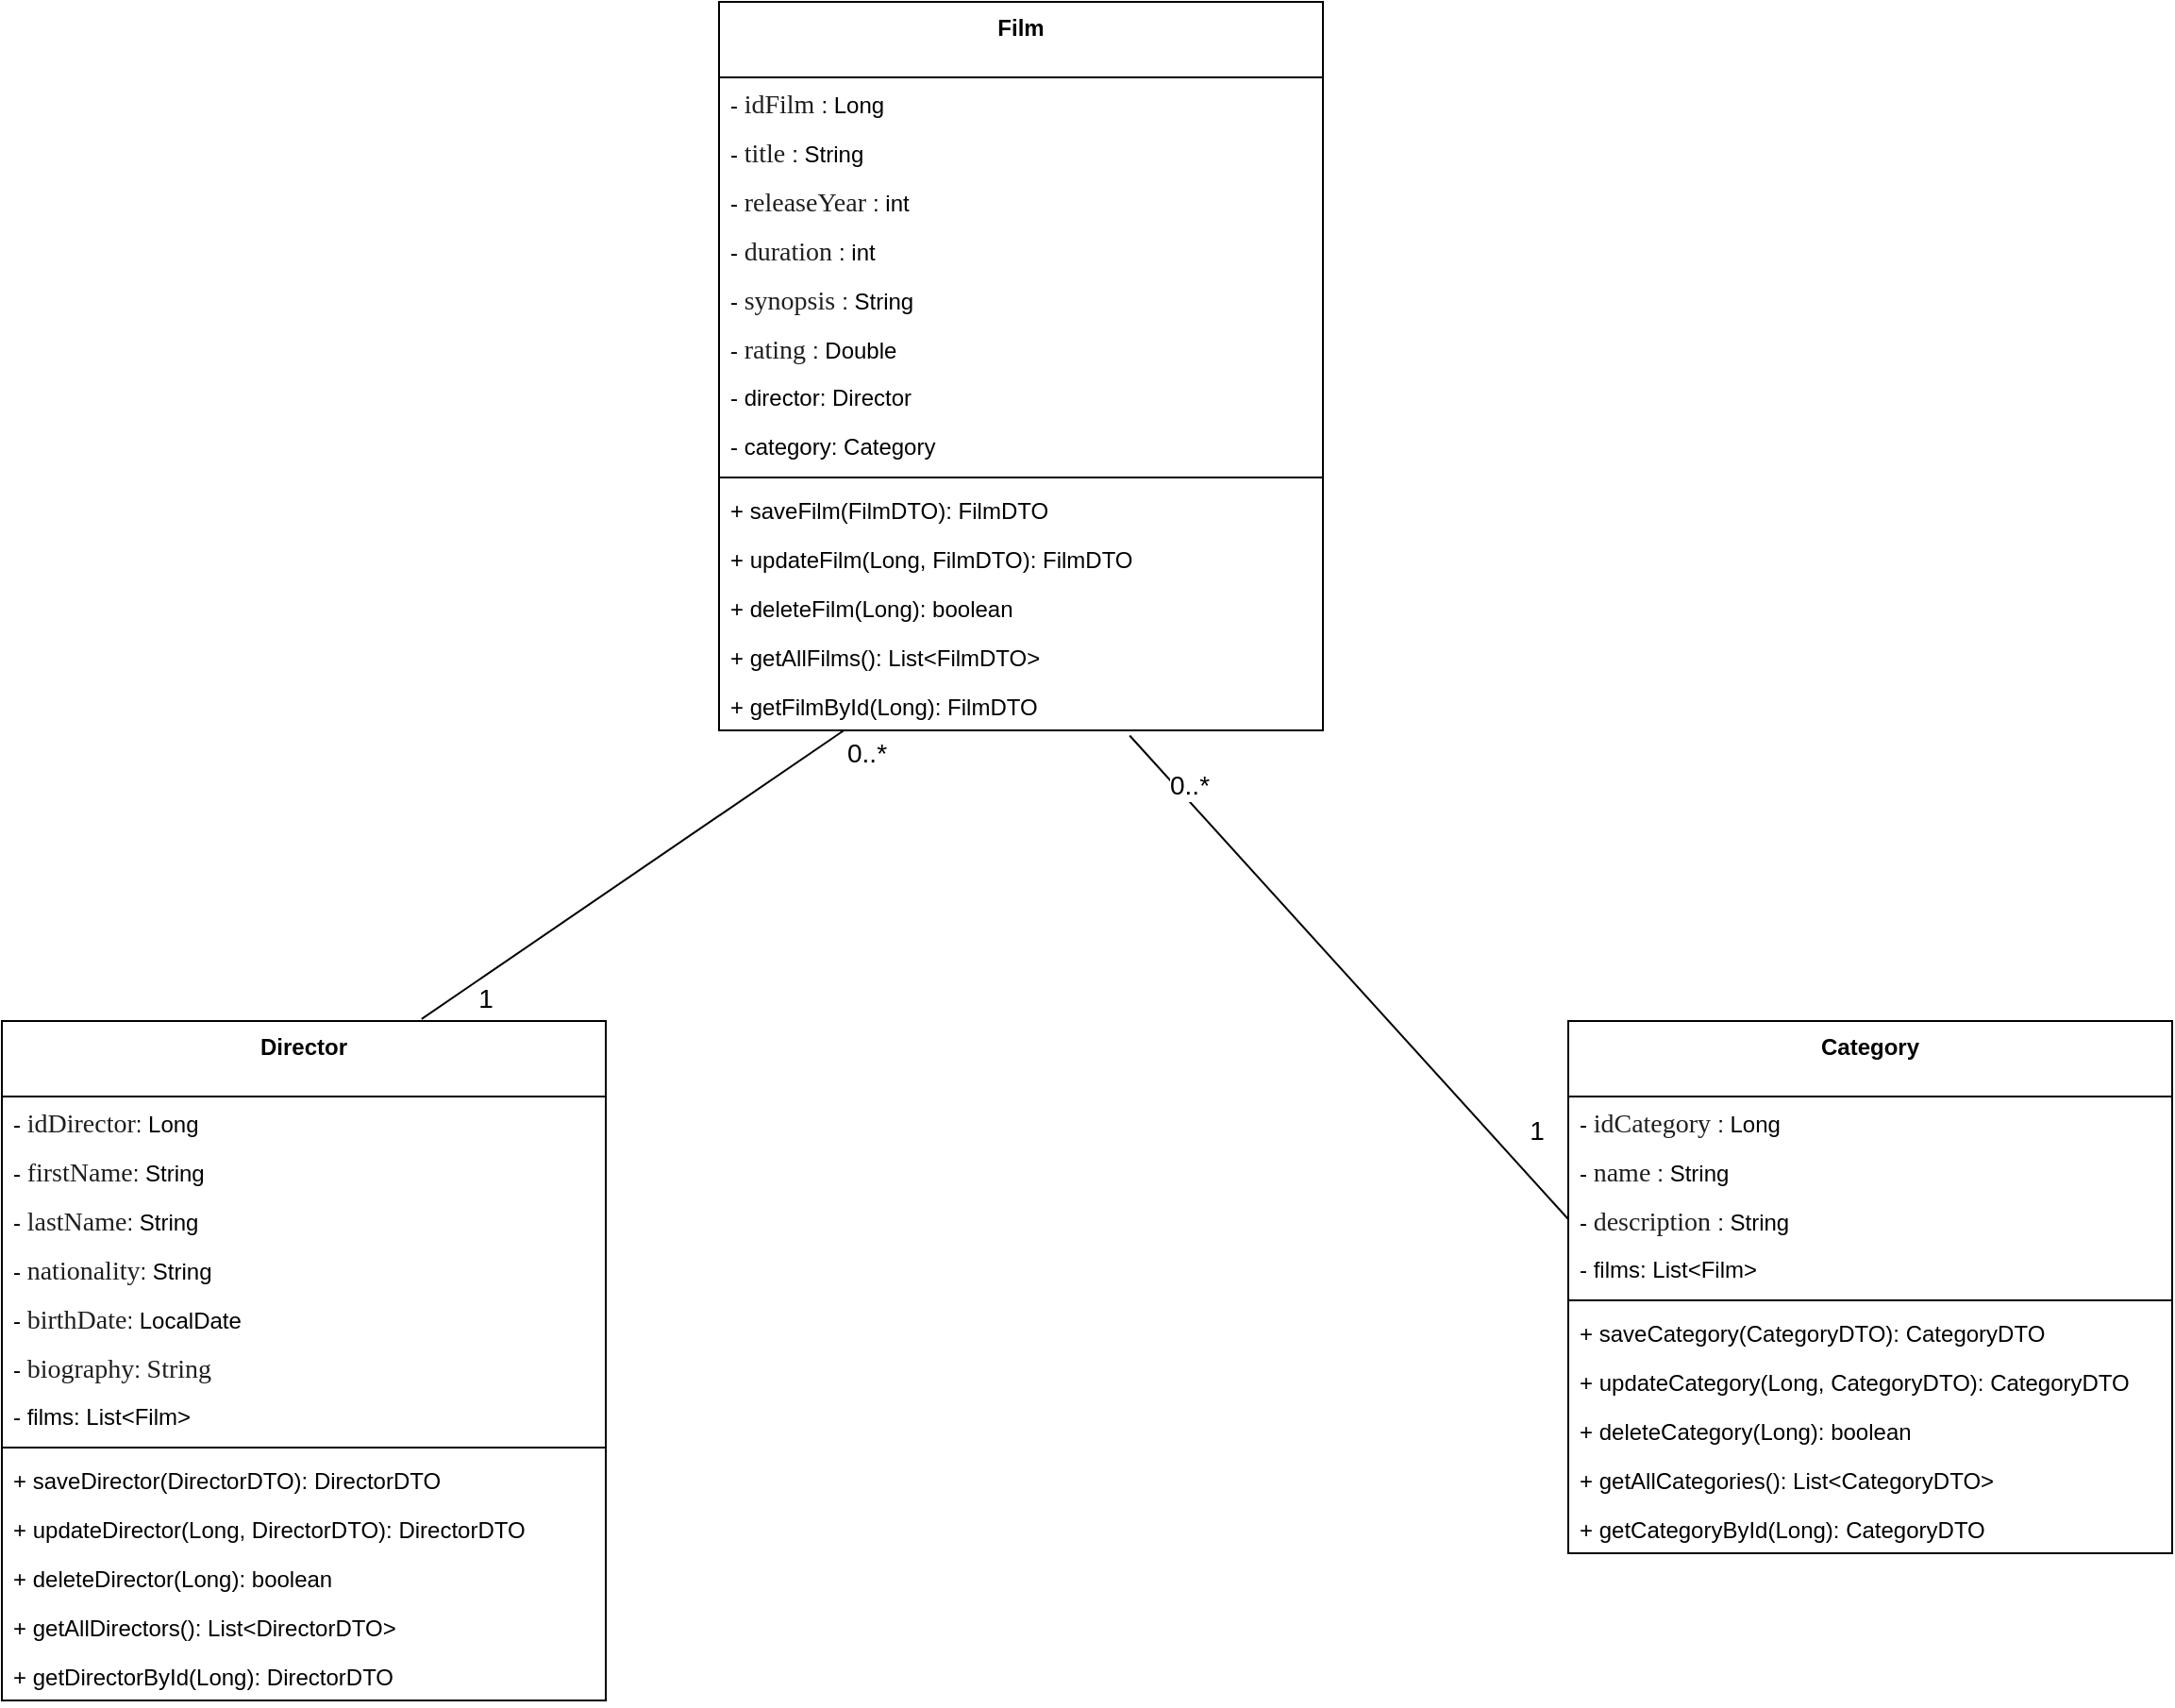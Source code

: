 <mxfile>
    <diagram id="Cg8Cy1RkuvA94ve9R2zL" name="Page-1">
        <mxGraphModel dx="1265" dy="704" grid="1" gridSize="10" guides="1" tooltips="1" connect="1" arrows="1" fold="1" page="1" pageScale="1" pageWidth="850" pageHeight="1100" math="0" shadow="0">
            <root>
                <mxCell id="0"/>
                <mxCell id="1" parent="0"/>
                <mxCell id="2" value="&lt;div&gt;Director&lt;/div&gt;" style="swimlane;fontStyle=1;align=center;verticalAlign=top;childLayout=stackLayout;horizontal=1;startSize=40;horizontalStack=0;resizeParent=1;resizeParentMax=0;resizeLast=0;collapsible=1;marginBottom=0;whiteSpace=wrap;html=1;" parent="1" vertex="1">
                    <mxGeometry x="300" y="680" width="320" height="360" as="geometry"/>
                </mxCell>
                <mxCell id="3" value="-&amp;nbsp;&lt;span style=&quot;color: rgba(0, 0, 0, 0.88); font-family: &amp;quot;Nunito Sans&amp;quot;, &amp;quot;sans-serif&amp;quot;; font-size: 14px; background-color: rgb(255, 255, 255);&quot;&gt;idDirector&lt;/span&gt;: Long" style="text;strokeColor=none;fillColor=none;align=left;verticalAlign=top;spacingLeft=4;spacingRight=4;overflow=hidden;rotatable=0;points=[[0,0.5],[1,0.5]];portConstraint=eastwest;whiteSpace=wrap;html=1;" parent="2" vertex="1">
                    <mxGeometry y="40" width="320" height="26" as="geometry"/>
                </mxCell>
                <mxCell id="4" value="-&amp;nbsp;&lt;span style=&quot;color: rgba(0, 0, 0, 0.88); font-family: &amp;quot;Nunito Sans&amp;quot;, &amp;quot;sans-serif&amp;quot;; font-size: 14px; background-color: rgb(255, 255, 255);&quot;&gt;firstName&lt;/span&gt;: String" style="text;strokeColor=none;fillColor=none;align=left;verticalAlign=top;spacingLeft=4;spacingRight=4;overflow=hidden;rotatable=0;points=[[0,0.5],[1,0.5]];portConstraint=eastwest;whiteSpace=wrap;html=1;" parent="2" vertex="1">
                    <mxGeometry y="66" width="320" height="26" as="geometry"/>
                </mxCell>
                <mxCell id="11" value="-&amp;nbsp;&lt;span style=&quot;color: rgba(0, 0, 0, 0.88); font-family: &amp;quot;Nunito Sans&amp;quot;, &amp;quot;sans-serif&amp;quot;; font-size: 14px; background-color: rgb(255, 255, 255);&quot;&gt;lastName&lt;/span&gt;: String" style="text;strokeColor=none;fillColor=none;align=left;verticalAlign=top;spacingLeft=4;spacingRight=4;overflow=hidden;rotatable=0;points=[[0,0.5],[1,0.5]];portConstraint=eastwest;whiteSpace=wrap;html=1;" parent="2" vertex="1">
                    <mxGeometry y="92" width="320" height="26" as="geometry"/>
                </mxCell>
                <mxCell id="12" value="-&amp;nbsp;&lt;span style=&quot;color: rgba(0, 0, 0, 0.88); font-family: &amp;quot;Nunito Sans&amp;quot;, &amp;quot;sans-serif&amp;quot;; font-size: 14px; background-color: rgb(255, 255, 255);&quot;&gt;nationality&lt;/span&gt;: String" style="text;strokeColor=none;fillColor=none;align=left;verticalAlign=top;spacingLeft=4;spacingRight=4;overflow=hidden;rotatable=0;points=[[0,0.5],[1,0.5]];portConstraint=eastwest;whiteSpace=wrap;html=1;" parent="2" vertex="1">
                    <mxGeometry y="118" width="320" height="26" as="geometry"/>
                </mxCell>
                <mxCell id="13" value="-&amp;nbsp;&lt;span style=&quot;color: rgba(0, 0, 0, 0.88); font-family: &amp;quot;Nunito Sans&amp;quot;, &amp;quot;sans-serif&amp;quot;; font-size: 14px; background-color: rgb(255, 255, 255);&quot;&gt;birthDate&lt;/span&gt;: LocalDate" style="text;strokeColor=none;fillColor=none;align=left;verticalAlign=top;spacingLeft=4;spacingRight=4;overflow=hidden;rotatable=0;points=[[0,0.5],[1,0.5]];portConstraint=eastwest;whiteSpace=wrap;html=1;" parent="2" vertex="1">
                    <mxGeometry y="144" width="320" height="26" as="geometry"/>
                </mxCell>
                <mxCell id="5" value="-&amp;nbsp;&lt;span style=&quot;color: rgba(0, 0, 0, 0.88); font-family: &amp;quot;Nunito Sans&amp;quot;, &amp;quot;sans-serif&amp;quot;; font-size: 14px; background-color: rgb(255, 255, 255);&quot;&gt;biography&lt;/span&gt;:&amp;nbsp;&lt;span style=&quot;color: rgba(0, 0, 0, 0.88); font-family: &amp;quot;Nunito Sans&amp;quot;, &amp;quot;sans-serif&amp;quot;; font-size: 14px; background-color: rgb(255, 255, 255);&quot;&gt;String&lt;/span&gt;" style="text;strokeColor=none;fillColor=none;align=left;verticalAlign=top;spacingLeft=4;spacingRight=4;overflow=hidden;rotatable=0;points=[[0,0.5],[1,0.5]];portConstraint=eastwest;whiteSpace=wrap;html=1;" parent="2" vertex="1">
                    <mxGeometry y="170" width="320" height="26" as="geometry"/>
                </mxCell>
                <mxCell id="6" value="- films: List&amp;lt;Film&amp;gt;" style="text;strokeColor=none;fillColor=none;align=left;verticalAlign=top;spacingLeft=4;spacingRight=4;overflow=hidden;rotatable=0;points=[[0,0.5],[1,0.5]];portConstraint=eastwest;whiteSpace=wrap;html=1;" parent="2" vertex="1">
                    <mxGeometry y="196" width="320" height="26" as="geometry"/>
                </mxCell>
                <mxCell id="7" value="" style="line;strokeWidth=1;fillColor=none;align=left;verticalAlign=middle;spacingTop=-1;spacingLeft=3;spacingRight=3;rotatable=0;labelPosition=right;points=[];portConstraint=eastwest;strokeColor=inherit;" parent="2" vertex="1">
                    <mxGeometry y="222" width="320" height="8" as="geometry"/>
                </mxCell>
                <mxCell id="9" value="&lt;div&gt;&lt;font color=&quot;#000000&quot;&gt;+ saveDirector(DirectorDTO): DirectorDTO&lt;/font&gt;&lt;/div&gt;&lt;div&gt;&lt;br&gt;&lt;/div&gt;" style="text;strokeColor=none;fillColor=none;align=left;verticalAlign=top;spacingLeft=4;spacingRight=4;overflow=hidden;rotatable=0;points=[[0,0.5],[1,0.5]];portConstraint=eastwest;whiteSpace=wrap;html=1;" parent="2" vertex="1">
                    <mxGeometry y="230" width="320" height="26" as="geometry"/>
                </mxCell>
                <mxCell id="51" value="&lt;div&gt;&lt;font color=&quot;#000000&quot;&gt;+ updateDirector(Long, DirectorDTO): DirectorDTO&lt;/font&gt;&lt;/div&gt;" style="text;strokeColor=none;fillColor=none;align=left;verticalAlign=top;spacingLeft=4;spacingRight=4;overflow=hidden;rotatable=0;points=[[0,0.5],[1,0.5]];portConstraint=eastwest;whiteSpace=wrap;html=1;" vertex="1" parent="2">
                    <mxGeometry y="256" width="320" height="26" as="geometry"/>
                </mxCell>
                <mxCell id="52" value="&lt;div&gt;&lt;font color=&quot;#000000&quot;&gt;+ deleteDirector(Long): boolean&lt;/font&gt;&lt;/div&gt;" style="text;strokeColor=none;fillColor=none;align=left;verticalAlign=top;spacingLeft=4;spacingRight=4;overflow=hidden;rotatable=0;points=[[0,0.5],[1,0.5]];portConstraint=eastwest;whiteSpace=wrap;html=1;" vertex="1" parent="2">
                    <mxGeometry y="282" width="320" height="26" as="geometry"/>
                </mxCell>
                <mxCell id="53" value="&lt;div&gt;&lt;font color=&quot;#000000&quot;&gt;+ getAllDirectors(): List&amp;lt;DirectorDTO&amp;gt;&lt;/font&gt;&lt;/div&gt;" style="text;strokeColor=none;fillColor=none;align=left;verticalAlign=top;spacingLeft=4;spacingRight=4;overflow=hidden;rotatable=0;points=[[0,0.5],[1,0.5]];portConstraint=eastwest;whiteSpace=wrap;html=1;" vertex="1" parent="2">
                    <mxGeometry y="308" width="320" height="26" as="geometry"/>
                </mxCell>
                <mxCell id="54" value="&lt;div&gt;&lt;font color=&quot;#000000&quot;&gt;+ getDirectorById(Long): DirectorDTO&lt;/font&gt;&lt;/div&gt;" style="text;strokeColor=none;fillColor=none;align=left;verticalAlign=top;spacingLeft=4;spacingRight=4;overflow=hidden;rotatable=0;points=[[0,0.5],[1,0.5]];portConstraint=eastwest;whiteSpace=wrap;html=1;" vertex="1" parent="2">
                    <mxGeometry y="334" width="320" height="26" as="geometry"/>
                </mxCell>
                <mxCell id="14" value="&lt;div&gt;Category&lt;/div&gt;" style="swimlane;fontStyle=1;align=center;verticalAlign=top;childLayout=stackLayout;horizontal=1;startSize=40;horizontalStack=0;resizeParent=1;resizeParentMax=0;resizeLast=0;collapsible=1;marginBottom=0;whiteSpace=wrap;html=1;" parent="1" vertex="1">
                    <mxGeometry x="1130" y="680" width="320" height="282" as="geometry"/>
                </mxCell>
                <mxCell id="15" value="-&amp;nbsp;&lt;span style=&quot;color: rgba(0, 0, 0, 0.88); font-family: &amp;quot;Nunito Sans&amp;quot;, &amp;quot;sans-serif&amp;quot;; font-size: 14px; background-color: rgb(255, 255, 255);&quot;&gt;idCategory&amp;nbsp;&lt;/span&gt;: Long" style="text;strokeColor=none;fillColor=none;align=left;verticalAlign=top;spacingLeft=4;spacingRight=4;overflow=hidden;rotatable=0;points=[[0,0.5],[1,0.5]];portConstraint=eastwest;whiteSpace=wrap;html=1;" parent="14" vertex="1">
                    <mxGeometry y="40" width="320" height="26" as="geometry"/>
                </mxCell>
                <mxCell id="16" value="-&amp;nbsp;&lt;span style=&quot;color: rgba(0, 0, 0, 0.88); font-family: &amp;quot;Nunito Sans&amp;quot;, &amp;quot;sans-serif&amp;quot;; font-size: 14px; background-color: rgb(255, 255, 255);&quot;&gt;name&amp;nbsp;&lt;/span&gt;: String" style="text;strokeColor=none;fillColor=none;align=left;verticalAlign=top;spacingLeft=4;spacingRight=4;overflow=hidden;rotatable=0;points=[[0,0.5],[1,0.5]];portConstraint=eastwest;whiteSpace=wrap;html=1;" parent="14" vertex="1">
                    <mxGeometry y="66" width="320" height="26" as="geometry"/>
                </mxCell>
                <mxCell id="17" value="-&amp;nbsp;&lt;span style=&quot;color: rgba(0, 0, 0, 0.88); font-family: &amp;quot;Nunito Sans&amp;quot;, &amp;quot;sans-serif&amp;quot;; font-size: 14px; background-color: rgb(255, 255, 255);&quot;&gt;description&amp;nbsp;&lt;/span&gt;: String" style="text;strokeColor=none;fillColor=none;align=left;verticalAlign=top;spacingLeft=4;spacingRight=4;overflow=hidden;rotatable=0;points=[[0,0.5],[1,0.5]];portConstraint=eastwest;whiteSpace=wrap;html=1;" parent="14" vertex="1">
                    <mxGeometry y="92" width="320" height="26" as="geometry"/>
                </mxCell>
                <mxCell id="21" value="- films: List&amp;lt;Film&amp;gt;" style="text;strokeColor=none;fillColor=none;align=left;verticalAlign=top;spacingLeft=4;spacingRight=4;overflow=hidden;rotatable=0;points=[[0,0.5],[1,0.5]];portConstraint=eastwest;whiteSpace=wrap;html=1;" parent="14" vertex="1">
                    <mxGeometry y="118" width="320" height="26" as="geometry"/>
                </mxCell>
                <mxCell id="22" value="" style="line;strokeWidth=1;fillColor=none;align=left;verticalAlign=middle;spacingTop=-1;spacingLeft=3;spacingRight=3;rotatable=0;labelPosition=right;points=[];portConstraint=eastwest;strokeColor=inherit;" parent="14" vertex="1">
                    <mxGeometry y="144" width="320" height="8" as="geometry"/>
                </mxCell>
                <mxCell id="24" value="&lt;div&gt;&lt;font color=&quot;#000000&quot;&gt;+ saveCategory(CategoryDTO): CategoryDTO&lt;/font&gt;&lt;/div&gt;&lt;div&gt;&lt;br&gt;&lt;/div&gt;" style="text;strokeColor=none;fillColor=none;align=left;verticalAlign=top;spacingLeft=4;spacingRight=4;overflow=hidden;rotatable=0;points=[[0,0.5],[1,0.5]];portConstraint=eastwest;whiteSpace=wrap;html=1;" parent="14" vertex="1">
                    <mxGeometry y="152" width="320" height="26" as="geometry"/>
                </mxCell>
                <mxCell id="47" value="&lt;div&gt;&lt;div&gt;&lt;font color=&quot;#000000&quot;&gt;+ updateCategory(Long, CategoryDTO): CategoryDTO&lt;/font&gt;&lt;/div&gt;&lt;/div&gt;&lt;div&gt;&lt;br&gt;&lt;/div&gt;" style="text;strokeColor=none;fillColor=none;align=left;verticalAlign=top;spacingLeft=4;spacingRight=4;overflow=hidden;rotatable=0;points=[[0,0.5],[1,0.5]];portConstraint=eastwest;whiteSpace=wrap;html=1;" vertex="1" parent="14">
                    <mxGeometry y="178" width="320" height="26" as="geometry"/>
                </mxCell>
                <mxCell id="48" value="&lt;div&gt;&lt;div&gt;&lt;div&gt;&lt;font color=&quot;#000000&quot;&gt;+ deleteCategory(Long): boolean&lt;/font&gt;&lt;/div&gt;&lt;/div&gt;&lt;/div&gt;&lt;div&gt;&lt;br&gt;&lt;/div&gt;" style="text;strokeColor=none;fillColor=none;align=left;verticalAlign=top;spacingLeft=4;spacingRight=4;overflow=hidden;rotatable=0;points=[[0,0.5],[1,0.5]];portConstraint=eastwest;whiteSpace=wrap;html=1;" vertex="1" parent="14">
                    <mxGeometry y="204" width="320" height="26" as="geometry"/>
                </mxCell>
                <mxCell id="49" value="&lt;div&gt;&lt;div&gt;&lt;div&gt;&lt;div&gt;&lt;font color=&quot;#000000&quot;&gt;+ getAllCategories(): List&amp;lt;CategoryDTO&amp;gt;&lt;/font&gt;&lt;/div&gt;&lt;/div&gt;&lt;/div&gt;&lt;/div&gt;&lt;div&gt;&lt;br&gt;&lt;/div&gt;" style="text;strokeColor=none;fillColor=none;align=left;verticalAlign=top;spacingLeft=4;spacingRight=4;overflow=hidden;rotatable=0;points=[[0,0.5],[1,0.5]];portConstraint=eastwest;whiteSpace=wrap;html=1;" vertex="1" parent="14">
                    <mxGeometry y="230" width="320" height="26" as="geometry"/>
                </mxCell>
                <mxCell id="50" value="&lt;div&gt;&lt;div&gt;&lt;div&gt;&lt;div&gt;&lt;div&gt;&lt;font color=&quot;#000000&quot;&gt;+ getCategoryById(Long): CategoryDTO&lt;/font&gt;&lt;/div&gt;&lt;/div&gt;&lt;/div&gt;&lt;/div&gt;&lt;/div&gt;&lt;div&gt;&lt;br&gt;&lt;/div&gt;" style="text;strokeColor=none;fillColor=none;align=left;verticalAlign=top;spacingLeft=4;spacingRight=4;overflow=hidden;rotatable=0;points=[[0,0.5],[1,0.5]];portConstraint=eastwest;whiteSpace=wrap;html=1;" vertex="1" parent="14">
                    <mxGeometry y="256" width="320" height="26" as="geometry"/>
                </mxCell>
                <mxCell id="26" value="&lt;div&gt;Film&lt;/div&gt;" style="swimlane;fontStyle=1;align=center;verticalAlign=top;childLayout=stackLayout;horizontal=1;startSize=40;horizontalStack=0;resizeParent=1;resizeParentMax=0;resizeLast=0;collapsible=1;marginBottom=0;whiteSpace=wrap;html=1;" parent="1" vertex="1">
                    <mxGeometry x="680" y="140" width="320" height="386" as="geometry"/>
                </mxCell>
                <mxCell id="27" value="-&amp;nbsp;&lt;span style=&quot;color: rgba(0, 0, 0, 0.88); font-family: &amp;quot;Nunito Sans&amp;quot;, &amp;quot;sans-serif&amp;quot;; font-size: 14px; background-color: rgb(255, 255, 255);&quot;&gt;idFilm&amp;nbsp;&lt;/span&gt;: Long" style="text;strokeColor=none;fillColor=none;align=left;verticalAlign=top;spacingLeft=4;spacingRight=4;overflow=hidden;rotatable=0;points=[[0,0.5],[1,0.5]];portConstraint=eastwest;whiteSpace=wrap;html=1;" parent="26" vertex="1">
                    <mxGeometry y="40" width="320" height="26" as="geometry"/>
                </mxCell>
                <mxCell id="28" value="-&amp;nbsp;&lt;span style=&quot;color: rgba(0, 0, 0, 0.88); font-family: &amp;quot;Nunito Sans&amp;quot;, &amp;quot;sans-serif&amp;quot;; font-size: 14px; background-color: rgb(255, 255, 255);&quot;&gt;title&amp;nbsp;&lt;/span&gt;: String" style="text;strokeColor=none;fillColor=none;align=left;verticalAlign=top;spacingLeft=4;spacingRight=4;overflow=hidden;rotatable=0;points=[[0,0.5],[1,0.5]];portConstraint=eastwest;whiteSpace=wrap;html=1;" parent="26" vertex="1">
                    <mxGeometry y="66" width="320" height="26" as="geometry"/>
                </mxCell>
                <mxCell id="29" value="-&amp;nbsp;&lt;span style=&quot;color: rgba(0, 0, 0, 0.88); font-family: &amp;quot;Nunito Sans&amp;quot;, &amp;quot;sans-serif&amp;quot;; font-size: 14px; background-color: rgb(255, 255, 255);&quot;&gt;releaseYear&amp;nbsp;&lt;/span&gt;: int" style="text;strokeColor=none;fillColor=none;align=left;verticalAlign=top;spacingLeft=4;spacingRight=4;overflow=hidden;rotatable=0;points=[[0,0.5],[1,0.5]];portConstraint=eastwest;whiteSpace=wrap;html=1;" parent="26" vertex="1">
                    <mxGeometry y="92" width="320" height="26" as="geometry"/>
                </mxCell>
                <mxCell id="35" value="-&amp;nbsp;&lt;span style=&quot;color: rgba(0, 0, 0, 0.88); font-family: &amp;quot;Nunito Sans&amp;quot;, &amp;quot;sans-serif&amp;quot;; font-size: 14px; background-color: rgb(255, 255, 255);&quot;&gt;duration&amp;nbsp;&lt;/span&gt;: int" style="text;strokeColor=none;fillColor=none;align=left;verticalAlign=top;spacingLeft=4;spacingRight=4;overflow=hidden;rotatable=0;points=[[0,0.5],[1,0.5]];portConstraint=eastwest;whiteSpace=wrap;html=1;" parent="26" vertex="1">
                    <mxGeometry y="118" width="320" height="26" as="geometry"/>
                </mxCell>
                <mxCell id="36" value="-&amp;nbsp;&lt;span style=&quot;color: rgba(0, 0, 0, 0.88); font-family: &amp;quot;Nunito Sans&amp;quot;, &amp;quot;sans-serif&amp;quot;; font-size: 14px; background-color: rgb(255, 255, 255);&quot;&gt;synopsis&amp;nbsp;&lt;/span&gt;: String" style="text;strokeColor=none;fillColor=none;align=left;verticalAlign=top;spacingLeft=4;spacingRight=4;overflow=hidden;rotatable=0;points=[[0,0.5],[1,0.5]];portConstraint=eastwest;whiteSpace=wrap;html=1;" parent="26" vertex="1">
                    <mxGeometry y="144" width="320" height="26" as="geometry"/>
                </mxCell>
                <mxCell id="37" value="-&amp;nbsp;&lt;span style=&quot;color: rgba(0, 0, 0, 0.88); font-family: &amp;quot;Nunito Sans&amp;quot;, &amp;quot;sans-serif&amp;quot;; font-size: 14px; background-color: rgb(255, 255, 255);&quot;&gt;rating&amp;nbsp;&lt;/span&gt;: Double" style="text;strokeColor=none;fillColor=none;align=left;verticalAlign=top;spacingLeft=4;spacingRight=4;overflow=hidden;rotatable=0;points=[[0,0.5],[1,0.5]];portConstraint=eastwest;whiteSpace=wrap;html=1;" parent="26" vertex="1">
                    <mxGeometry y="170" width="320" height="26" as="geometry"/>
                </mxCell>
                <mxCell id="30" value="- director: Director" style="text;strokeColor=none;fillColor=none;align=left;verticalAlign=top;spacingLeft=4;spacingRight=4;overflow=hidden;rotatable=0;points=[[0,0.5],[1,0.5]];portConstraint=eastwest;whiteSpace=wrap;html=1;" parent="26" vertex="1">
                    <mxGeometry y="196" width="320" height="26" as="geometry"/>
                </mxCell>
                <mxCell id="39" value="- category: Category" style="text;strokeColor=none;fillColor=none;align=left;verticalAlign=top;spacingLeft=4;spacingRight=4;overflow=hidden;rotatable=0;points=[[0,0.5],[1,0.5]];portConstraint=eastwest;whiteSpace=wrap;html=1;" parent="26" vertex="1">
                    <mxGeometry y="222" width="320" height="26" as="geometry"/>
                </mxCell>
                <mxCell id="31" value="" style="line;strokeWidth=1;fillColor=none;align=left;verticalAlign=middle;spacingTop=-1;spacingLeft=3;spacingRight=3;rotatable=0;labelPosition=right;points=[];portConstraint=eastwest;strokeColor=inherit;" parent="26" vertex="1">
                    <mxGeometry y="248" width="320" height="8" as="geometry"/>
                </mxCell>
                <mxCell id="32" value="+ saveFilm(FilmDTO): FilmDTO" style="text;strokeColor=none;fillColor=none;align=left;verticalAlign=top;spacingLeft=4;spacingRight=4;overflow=hidden;rotatable=0;points=[[0,0.5],[1,0.5]];portConstraint=eastwest;whiteSpace=wrap;html=1;" parent="26" vertex="1">
                    <mxGeometry y="256" width="320" height="26" as="geometry"/>
                </mxCell>
                <mxCell id="55" value="+ updateFilm(Long, FilmDTO): FilmDTO" style="text;strokeColor=none;fillColor=none;align=left;verticalAlign=top;spacingLeft=4;spacingRight=4;overflow=hidden;rotatable=0;points=[[0,0.5],[1,0.5]];portConstraint=eastwest;whiteSpace=wrap;html=1;" vertex="1" parent="26">
                    <mxGeometry y="282" width="320" height="26" as="geometry"/>
                </mxCell>
                <mxCell id="56" value="+ deleteFilm(Long): boolean" style="text;strokeColor=none;fillColor=none;align=left;verticalAlign=top;spacingLeft=4;spacingRight=4;overflow=hidden;rotatable=0;points=[[0,0.5],[1,0.5]];portConstraint=eastwest;whiteSpace=wrap;html=1;" vertex="1" parent="26">
                    <mxGeometry y="308" width="320" height="26" as="geometry"/>
                </mxCell>
                <mxCell id="57" value="+ getAllFilms(): List&amp;lt;FilmDTO&amp;gt;" style="text;strokeColor=none;fillColor=none;align=left;verticalAlign=top;spacingLeft=4;spacingRight=4;overflow=hidden;rotatable=0;points=[[0,0.5],[1,0.5]];portConstraint=eastwest;whiteSpace=wrap;html=1;" vertex="1" parent="26">
                    <mxGeometry y="334" width="320" height="26" as="geometry"/>
                </mxCell>
                <mxCell id="58" value="+ getFilmById(Long): FilmDTO" style="text;strokeColor=none;fillColor=none;align=left;verticalAlign=top;spacingLeft=4;spacingRight=4;overflow=hidden;rotatable=0;points=[[0,0.5],[1,0.5]];portConstraint=eastwest;whiteSpace=wrap;html=1;" vertex="1" parent="26">
                    <mxGeometry y="360" width="320" height="26" as="geometry"/>
                </mxCell>
                <mxCell id="41" style="edgeStyle=none;html=1;exitX=0.208;exitY=0.99;exitDx=0;exitDy=0;entryX=0.695;entryY=-0.003;entryDx=0;entryDy=0;entryPerimeter=0;endArrow=none;endFill=0;exitPerimeter=0;" parent="1" source="58" target="2" edge="1">
                    <mxGeometry relative="1" as="geometry"/>
                </mxCell>
                <mxCell id="42" value="&lt;font style=&quot;font-size: 14px;&quot;&gt;1&lt;/font&gt;" style="edgeLabel;html=1;align=center;verticalAlign=middle;resizable=0;points=[];" parent="41" vertex="1" connectable="0">
                    <mxGeometry x="0.873" y="1" relative="1" as="geometry">
                        <mxPoint x="19" y="-2" as="offset"/>
                    </mxGeometry>
                </mxCell>
                <mxCell id="43" value="&lt;font style=&quot;font-size: 14px;&quot;&gt;0..*&lt;/font&gt;" style="edgeLabel;html=1;align=center;verticalAlign=middle;resizable=0;points=[];" parent="41" vertex="1" connectable="0">
                    <mxGeometry x="-0.862" y="2" relative="1" as="geometry">
                        <mxPoint x="25" as="offset"/>
                    </mxGeometry>
                </mxCell>
                <mxCell id="44" style="edgeStyle=none;html=1;exitX=0.68;exitY=1.106;exitDx=0;exitDy=0;entryX=0;entryY=0.5;entryDx=0;entryDy=0;endArrow=none;endFill=0;exitPerimeter=0;" parent="1" source="58" target="17" edge="1">
                    <mxGeometry relative="1" as="geometry"/>
                </mxCell>
                <mxCell id="45" value="&lt;font style=&quot;font-size: 14px;&quot;&gt;1&lt;/font&gt;" style="edgeLabel;html=1;align=center;verticalAlign=middle;resizable=0;points=[];" parent="44" vertex="1" connectable="0">
                    <mxGeometry x="0.89" y="4" relative="1" as="geometry">
                        <mxPoint x="-7" y="-31" as="offset"/>
                    </mxGeometry>
                </mxCell>
                <mxCell id="46" value="&lt;font style=&quot;font-size: 14px;&quot;&gt;0..*&lt;/font&gt;" style="edgeLabel;html=1;align=center;verticalAlign=middle;resizable=0;points=[];" parent="44" vertex="1" connectable="0">
                    <mxGeometry x="-0.936" y="-3" relative="1" as="geometry">
                        <mxPoint x="26" y="16" as="offset"/>
                    </mxGeometry>
                </mxCell>
            </root>
        </mxGraphModel>
    </diagram>
</mxfile>